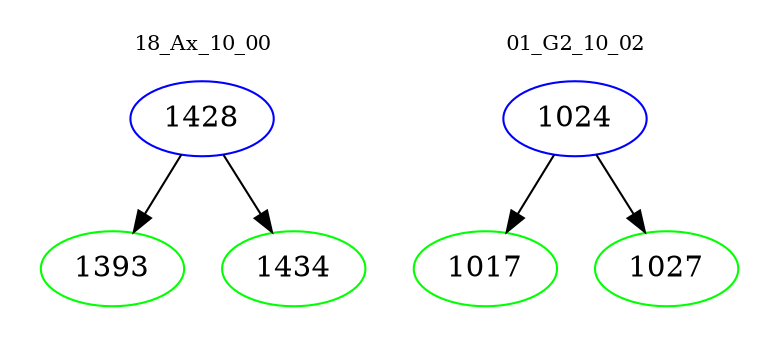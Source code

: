 digraph{
subgraph cluster_0 {
color = white
label = "18_Ax_10_00";
fontsize=10;
T0_1428 [label="1428", color="blue"]
T0_1428 -> T0_1393 [color="black"]
T0_1393 [label="1393", color="green"]
T0_1428 -> T0_1434 [color="black"]
T0_1434 [label="1434", color="green"]
}
subgraph cluster_1 {
color = white
label = "01_G2_10_02";
fontsize=10;
T1_1024 [label="1024", color="blue"]
T1_1024 -> T1_1017 [color="black"]
T1_1017 [label="1017", color="green"]
T1_1024 -> T1_1027 [color="black"]
T1_1027 [label="1027", color="green"]
}
}
